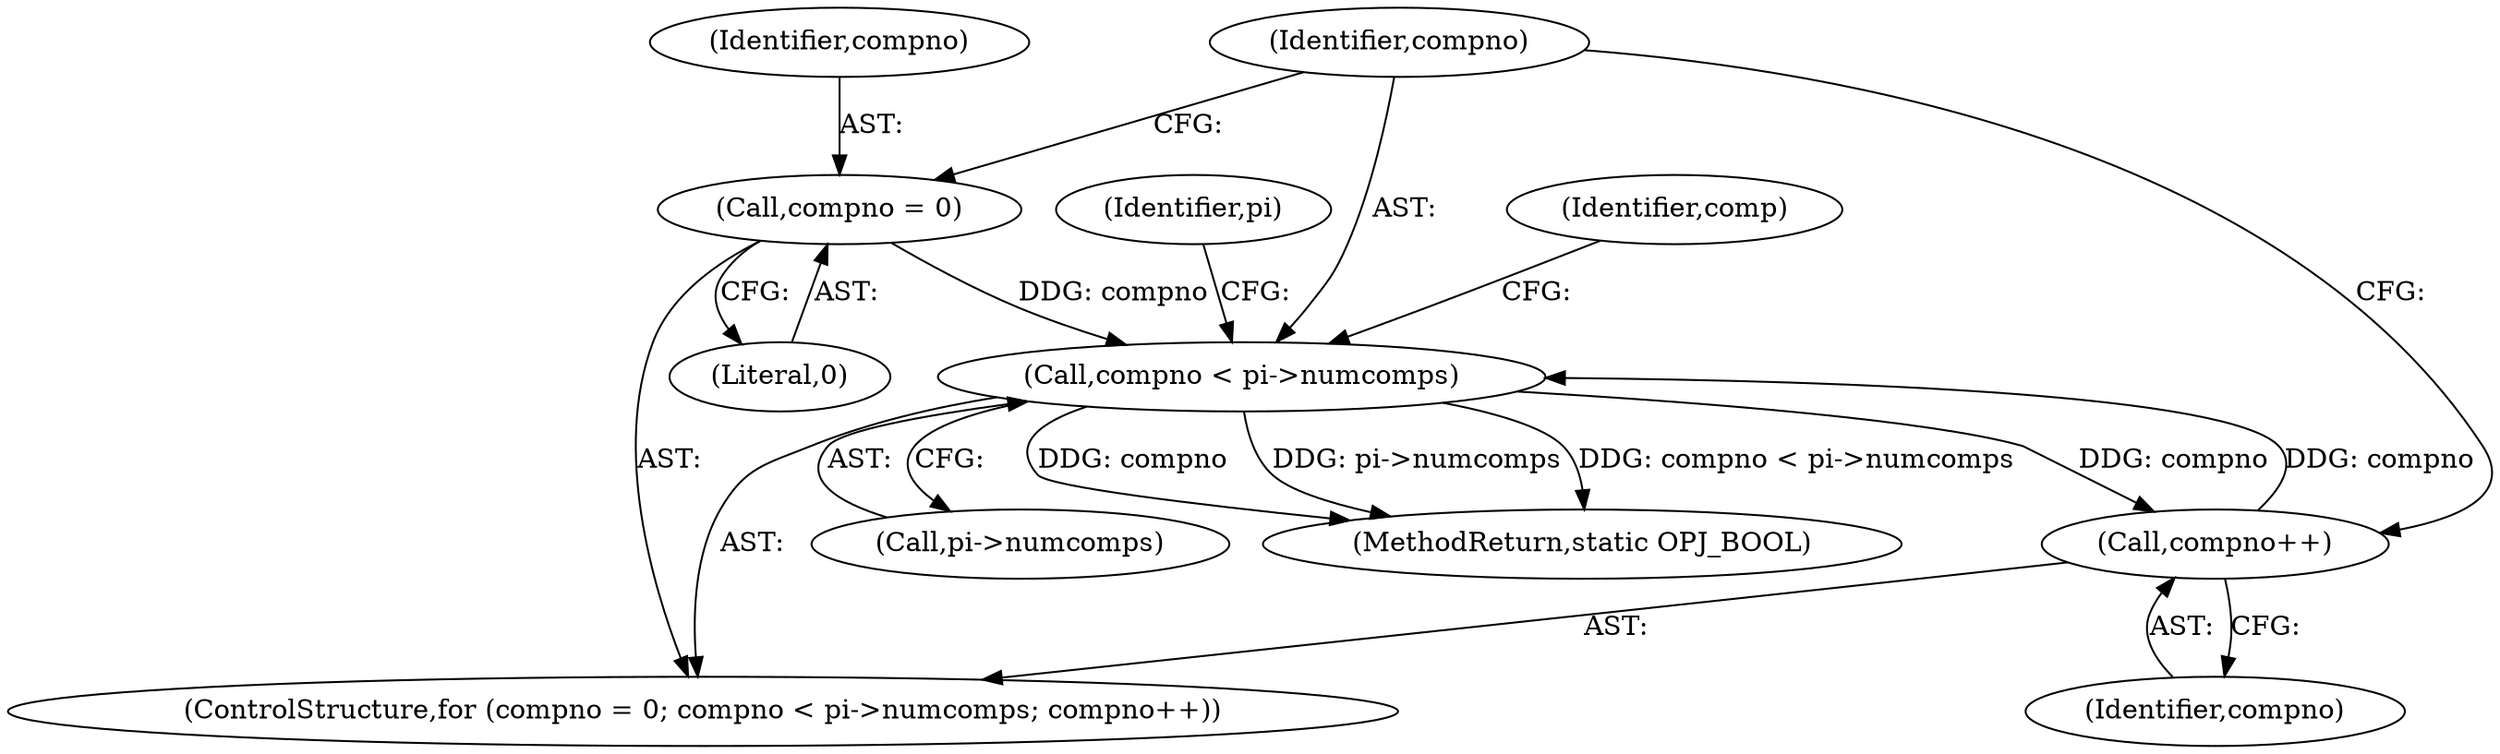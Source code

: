 digraph "0_openjpeg_d27ccf01c68a31ad62b33d2dc1ba2bb1eeaafe7b_1@pointer" {
"1000150" [label="(Call,compno < pi->numcomps)"];
"1000147" [label="(Call,compno = 0)"];
"1000155" [label="(Call,compno++)"];
"1000150" [label="(Call,compno < pi->numcomps)"];
"1000146" [label="(ControlStructure,for (compno = 0; compno < pi->numcomps; compno++))"];
"1000155" [label="(Call,compno++)"];
"1000152" [label="(Call,pi->numcomps)"];
"1000159" [label="(Identifier,comp)"];
"1000150" [label="(Call,compno < pi->numcomps)"];
"1000259" [label="(Identifier,pi)"];
"1000814" [label="(MethodReturn,static OPJ_BOOL)"];
"1000156" [label="(Identifier,compno)"];
"1000151" [label="(Identifier,compno)"];
"1000148" [label="(Identifier,compno)"];
"1000149" [label="(Literal,0)"];
"1000147" [label="(Call,compno = 0)"];
"1000150" -> "1000146"  [label="AST: "];
"1000150" -> "1000152"  [label="CFG: "];
"1000151" -> "1000150"  [label="AST: "];
"1000152" -> "1000150"  [label="AST: "];
"1000159" -> "1000150"  [label="CFG: "];
"1000259" -> "1000150"  [label="CFG: "];
"1000150" -> "1000814"  [label="DDG: compno"];
"1000150" -> "1000814"  [label="DDG: pi->numcomps"];
"1000150" -> "1000814"  [label="DDG: compno < pi->numcomps"];
"1000147" -> "1000150"  [label="DDG: compno"];
"1000155" -> "1000150"  [label="DDG: compno"];
"1000150" -> "1000155"  [label="DDG: compno"];
"1000147" -> "1000146"  [label="AST: "];
"1000147" -> "1000149"  [label="CFG: "];
"1000148" -> "1000147"  [label="AST: "];
"1000149" -> "1000147"  [label="AST: "];
"1000151" -> "1000147"  [label="CFG: "];
"1000155" -> "1000146"  [label="AST: "];
"1000155" -> "1000156"  [label="CFG: "];
"1000156" -> "1000155"  [label="AST: "];
"1000151" -> "1000155"  [label="CFG: "];
}
